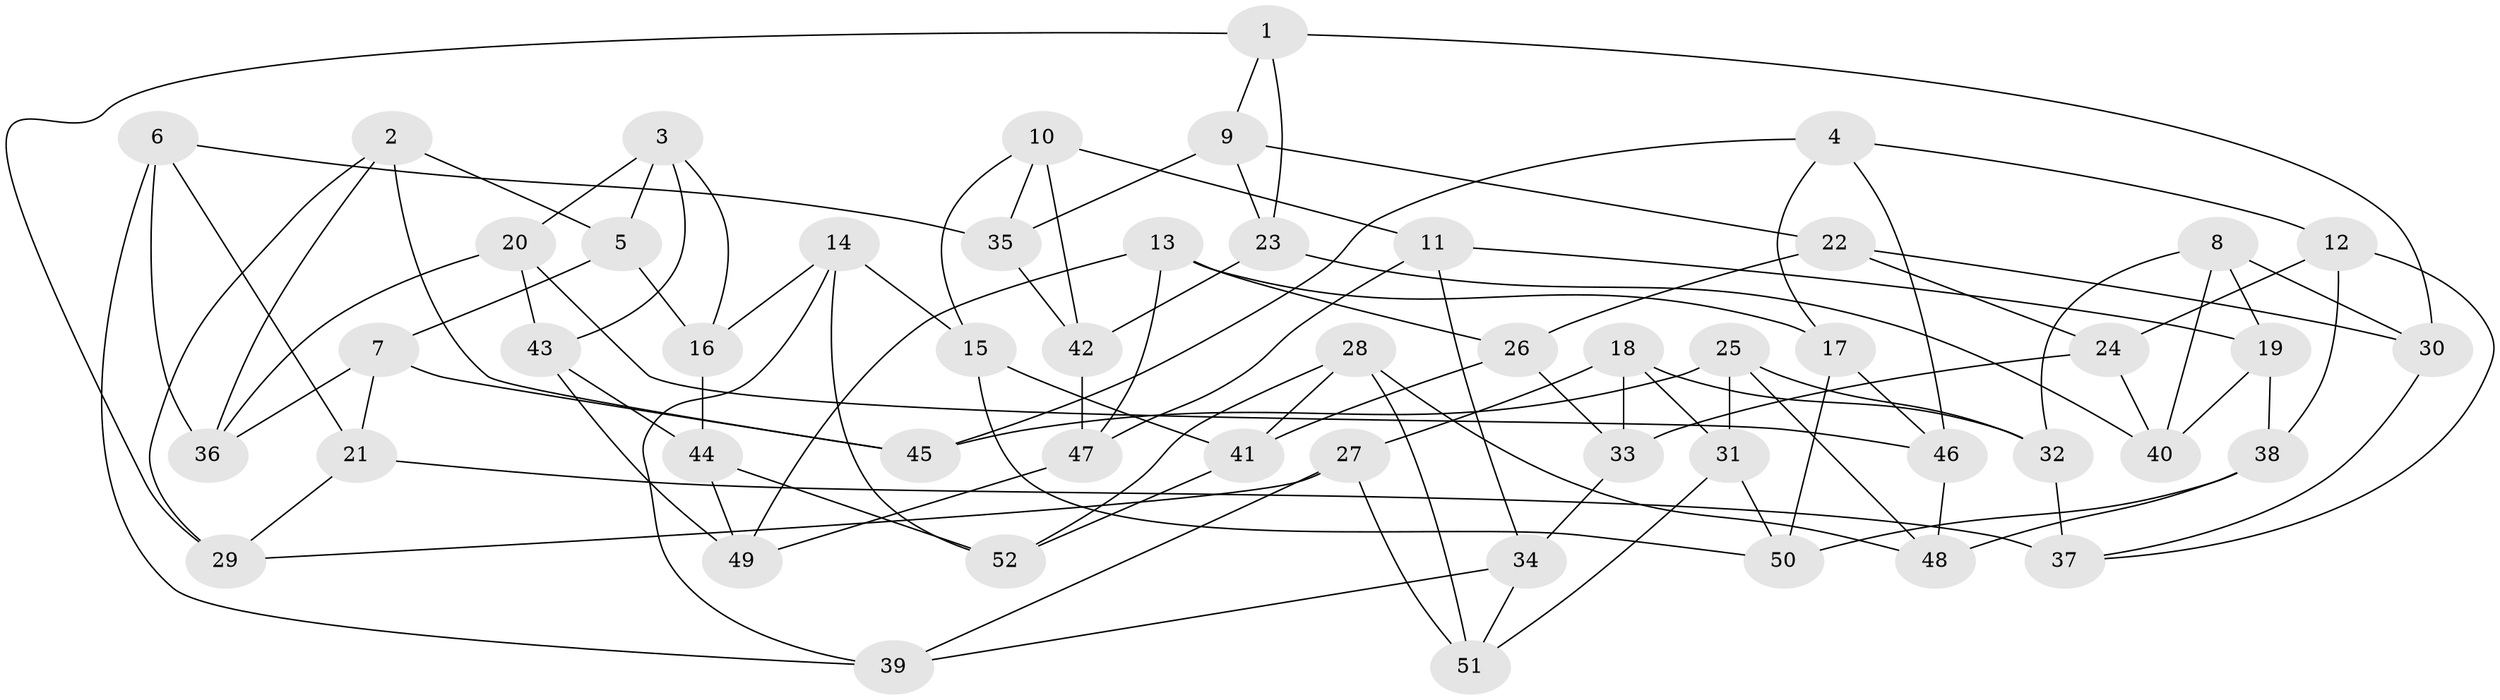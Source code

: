 // coarse degree distribution, {6: 0.36666666666666664, 5: 0.26666666666666666, 4: 0.3, 3: 0.06666666666666667}
// Generated by graph-tools (version 1.1) at 2025/24/03/03/25 07:24:22]
// undirected, 52 vertices, 104 edges
graph export_dot {
graph [start="1"]
  node [color=gray90,style=filled];
  1;
  2;
  3;
  4;
  5;
  6;
  7;
  8;
  9;
  10;
  11;
  12;
  13;
  14;
  15;
  16;
  17;
  18;
  19;
  20;
  21;
  22;
  23;
  24;
  25;
  26;
  27;
  28;
  29;
  30;
  31;
  32;
  33;
  34;
  35;
  36;
  37;
  38;
  39;
  40;
  41;
  42;
  43;
  44;
  45;
  46;
  47;
  48;
  49;
  50;
  51;
  52;
  1 -- 30;
  1 -- 23;
  1 -- 29;
  1 -- 9;
  2 -- 29;
  2 -- 36;
  2 -- 5;
  2 -- 45;
  3 -- 20;
  3 -- 16;
  3 -- 5;
  3 -- 43;
  4 -- 12;
  4 -- 45;
  4 -- 46;
  4 -- 17;
  5 -- 7;
  5 -- 16;
  6 -- 36;
  6 -- 21;
  6 -- 35;
  6 -- 39;
  7 -- 21;
  7 -- 45;
  7 -- 36;
  8 -- 40;
  8 -- 19;
  8 -- 30;
  8 -- 32;
  9 -- 23;
  9 -- 22;
  9 -- 35;
  10 -- 15;
  10 -- 35;
  10 -- 42;
  10 -- 11;
  11 -- 19;
  11 -- 47;
  11 -- 34;
  12 -- 38;
  12 -- 24;
  12 -- 37;
  13 -- 17;
  13 -- 47;
  13 -- 49;
  13 -- 26;
  14 -- 39;
  14 -- 15;
  14 -- 52;
  14 -- 16;
  15 -- 41;
  15 -- 50;
  16 -- 44;
  17 -- 50;
  17 -- 46;
  18 -- 32;
  18 -- 27;
  18 -- 31;
  18 -- 33;
  19 -- 38;
  19 -- 40;
  20 -- 43;
  20 -- 46;
  20 -- 36;
  21 -- 29;
  21 -- 37;
  22 -- 24;
  22 -- 26;
  22 -- 30;
  23 -- 42;
  23 -- 40;
  24 -- 40;
  24 -- 33;
  25 -- 45;
  25 -- 32;
  25 -- 48;
  25 -- 31;
  26 -- 41;
  26 -- 33;
  27 -- 39;
  27 -- 51;
  27 -- 29;
  28 -- 48;
  28 -- 52;
  28 -- 41;
  28 -- 51;
  30 -- 37;
  31 -- 50;
  31 -- 51;
  32 -- 37;
  33 -- 34;
  34 -- 51;
  34 -- 39;
  35 -- 42;
  38 -- 48;
  38 -- 50;
  41 -- 52;
  42 -- 47;
  43 -- 49;
  43 -- 44;
  44 -- 49;
  44 -- 52;
  46 -- 48;
  47 -- 49;
}
